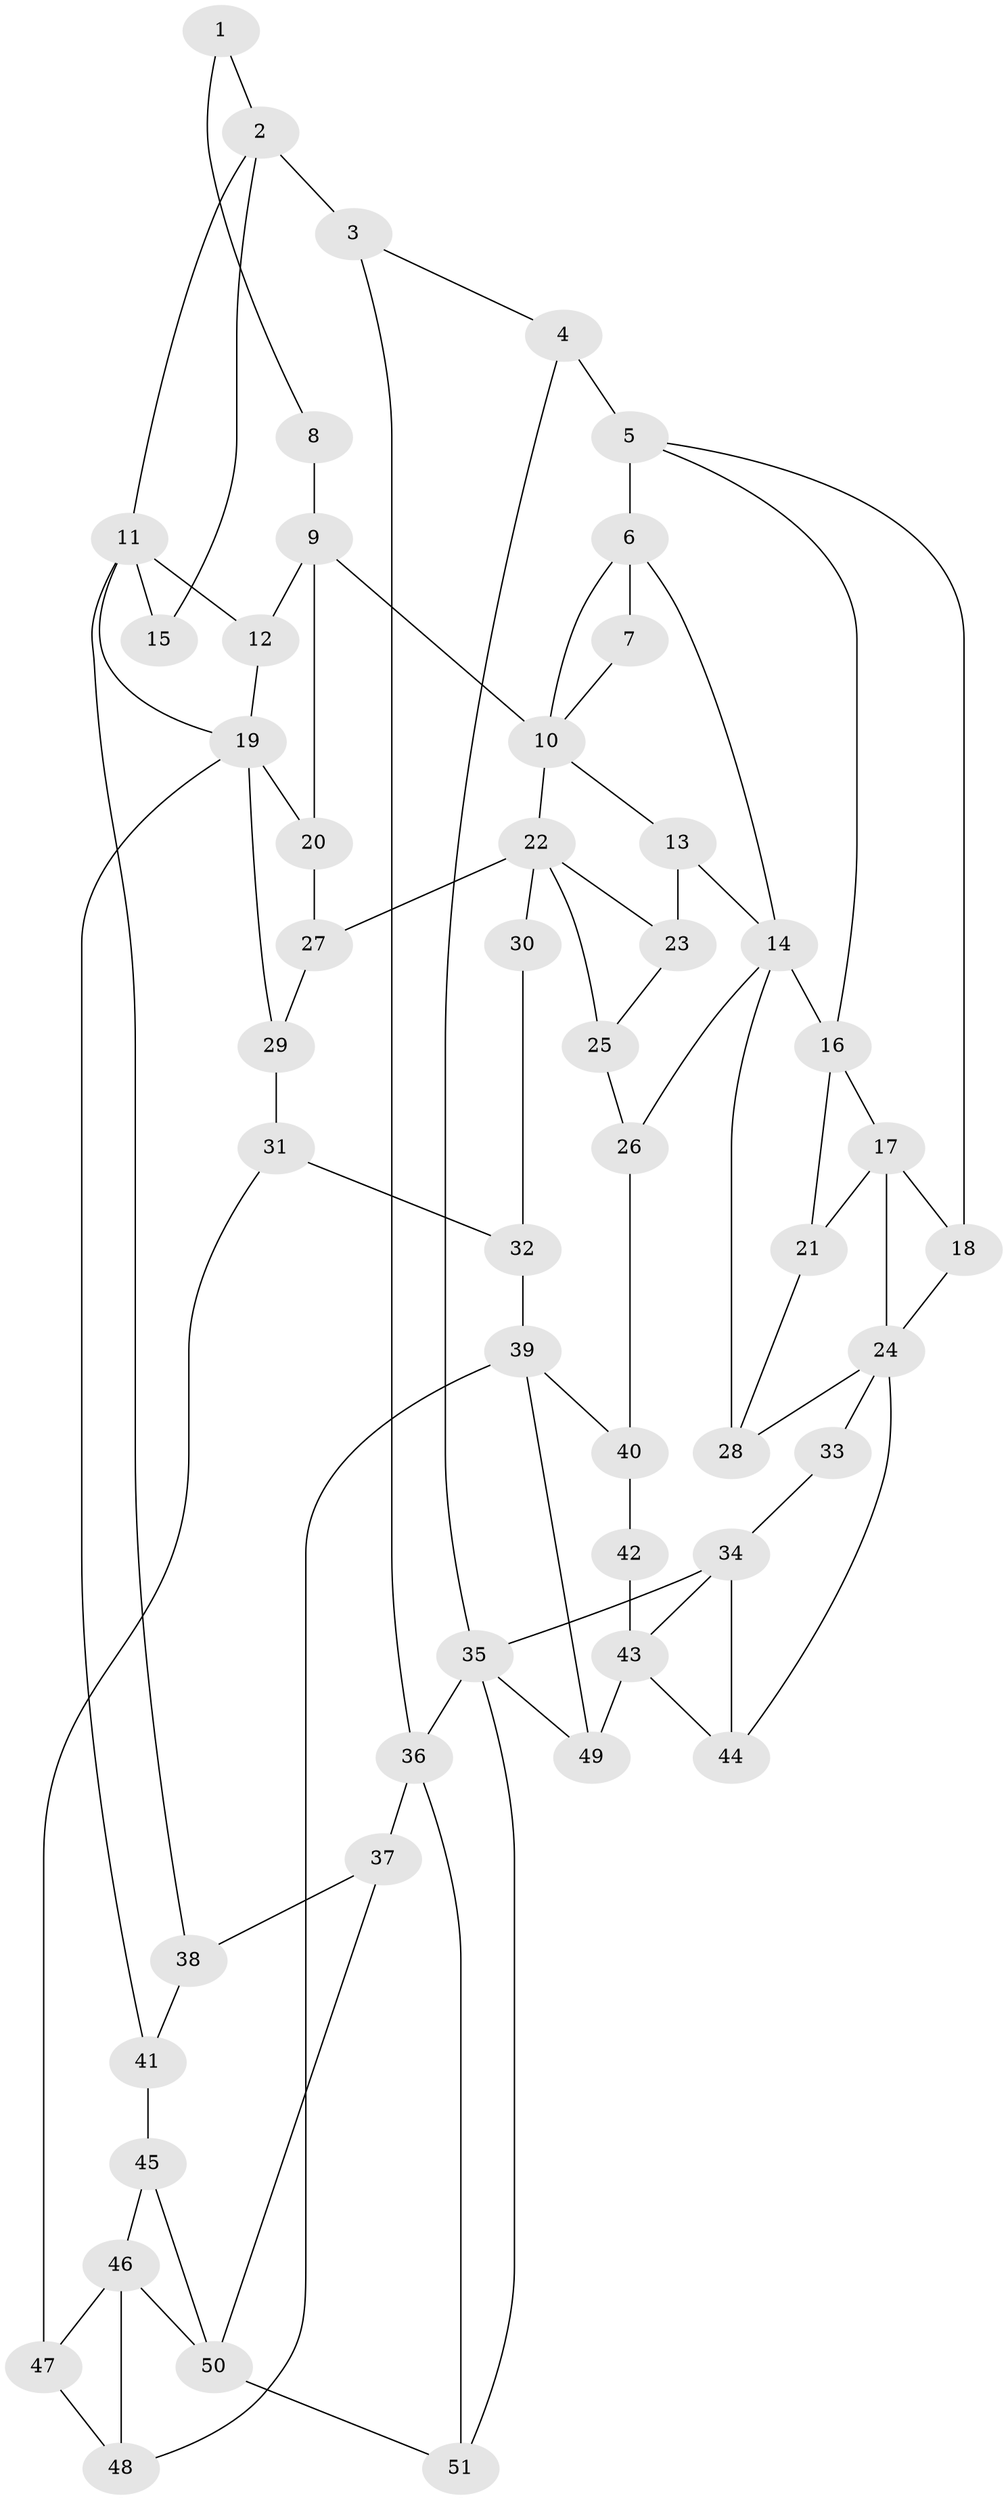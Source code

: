 // original degree distribution, {3: 0.0196078431372549, 4: 0.2549019607843137, 6: 0.23529411764705882, 5: 0.49019607843137253}
// Generated by graph-tools (version 1.1) at 2025/38/03/09/25 02:38:37]
// undirected, 51 vertices, 86 edges
graph export_dot {
graph [start="1"]
  node [color=gray90,style=filled];
  1;
  2;
  3;
  4;
  5;
  6;
  7;
  8;
  9;
  10;
  11;
  12;
  13;
  14;
  15;
  16;
  17;
  18;
  19;
  20;
  21;
  22;
  23;
  24;
  25;
  26;
  27;
  28;
  29;
  30;
  31;
  32;
  33;
  34;
  35;
  36;
  37;
  38;
  39;
  40;
  41;
  42;
  43;
  44;
  45;
  46;
  47;
  48;
  49;
  50;
  51;
  1 -- 2 [weight=1.0];
  1 -- 8 [weight=1.0];
  2 -- 3 [weight=2.0];
  2 -- 11 [weight=1.0];
  2 -- 15 [weight=2.0];
  3 -- 4 [weight=1.0];
  3 -- 36 [weight=1.0];
  4 -- 5 [weight=2.0];
  4 -- 35 [weight=1.0];
  5 -- 6 [weight=2.0];
  5 -- 16 [weight=1.0];
  5 -- 18 [weight=1.0];
  6 -- 7 [weight=2.0];
  6 -- 10 [weight=1.0];
  6 -- 14 [weight=1.0];
  7 -- 10 [weight=1.0];
  8 -- 9 [weight=2.0];
  9 -- 10 [weight=2.0];
  9 -- 12 [weight=1.0];
  9 -- 20 [weight=1.0];
  10 -- 13 [weight=1.0];
  10 -- 22 [weight=1.0];
  11 -- 12 [weight=1.0];
  11 -- 15 [weight=1.0];
  11 -- 19 [weight=1.0];
  11 -- 38 [weight=1.0];
  12 -- 19 [weight=2.0];
  13 -- 14 [weight=1.0];
  13 -- 23 [weight=1.0];
  14 -- 16 [weight=1.0];
  14 -- 26 [weight=1.0];
  14 -- 28 [weight=1.0];
  16 -- 17 [weight=1.0];
  16 -- 21 [weight=1.0];
  17 -- 18 [weight=1.0];
  17 -- 21 [weight=2.0];
  17 -- 24 [weight=1.0];
  18 -- 24 [weight=1.0];
  19 -- 20 [weight=1.0];
  19 -- 29 [weight=1.0];
  19 -- 41 [weight=1.0];
  20 -- 27 [weight=1.0];
  21 -- 28 [weight=1.0];
  22 -- 23 [weight=1.0];
  22 -- 25 [weight=1.0];
  22 -- 27 [weight=1.0];
  22 -- 30 [weight=2.0];
  23 -- 25 [weight=1.0];
  24 -- 28 [weight=1.0];
  24 -- 33 [weight=1.0];
  24 -- 44 [weight=1.0];
  25 -- 26 [weight=1.0];
  26 -- 40 [weight=1.0];
  27 -- 29 [weight=1.0];
  29 -- 31 [weight=1.0];
  30 -- 32 [weight=1.0];
  31 -- 32 [weight=1.0];
  31 -- 47 [weight=1.0];
  32 -- 39 [weight=1.0];
  33 -- 34 [weight=2.0];
  34 -- 35 [weight=2.0];
  34 -- 43 [weight=1.0];
  34 -- 44 [weight=1.0];
  35 -- 36 [weight=1.0];
  35 -- 49 [weight=1.0];
  35 -- 51 [weight=1.0];
  36 -- 37 [weight=1.0];
  36 -- 51 [weight=1.0];
  37 -- 38 [weight=1.0];
  37 -- 50 [weight=1.0];
  38 -- 41 [weight=1.0];
  39 -- 40 [weight=1.0];
  39 -- 48 [weight=2.0];
  39 -- 49 [weight=1.0];
  40 -- 42 [weight=1.0];
  41 -- 45 [weight=1.0];
  42 -- 43 [weight=2.0];
  43 -- 44 [weight=1.0];
  43 -- 49 [weight=1.0];
  45 -- 46 [weight=1.0];
  45 -- 50 [weight=1.0];
  46 -- 47 [weight=1.0];
  46 -- 48 [weight=3.0];
  46 -- 50 [weight=1.0];
  47 -- 48 [weight=1.0];
  50 -- 51 [weight=1.0];
}
